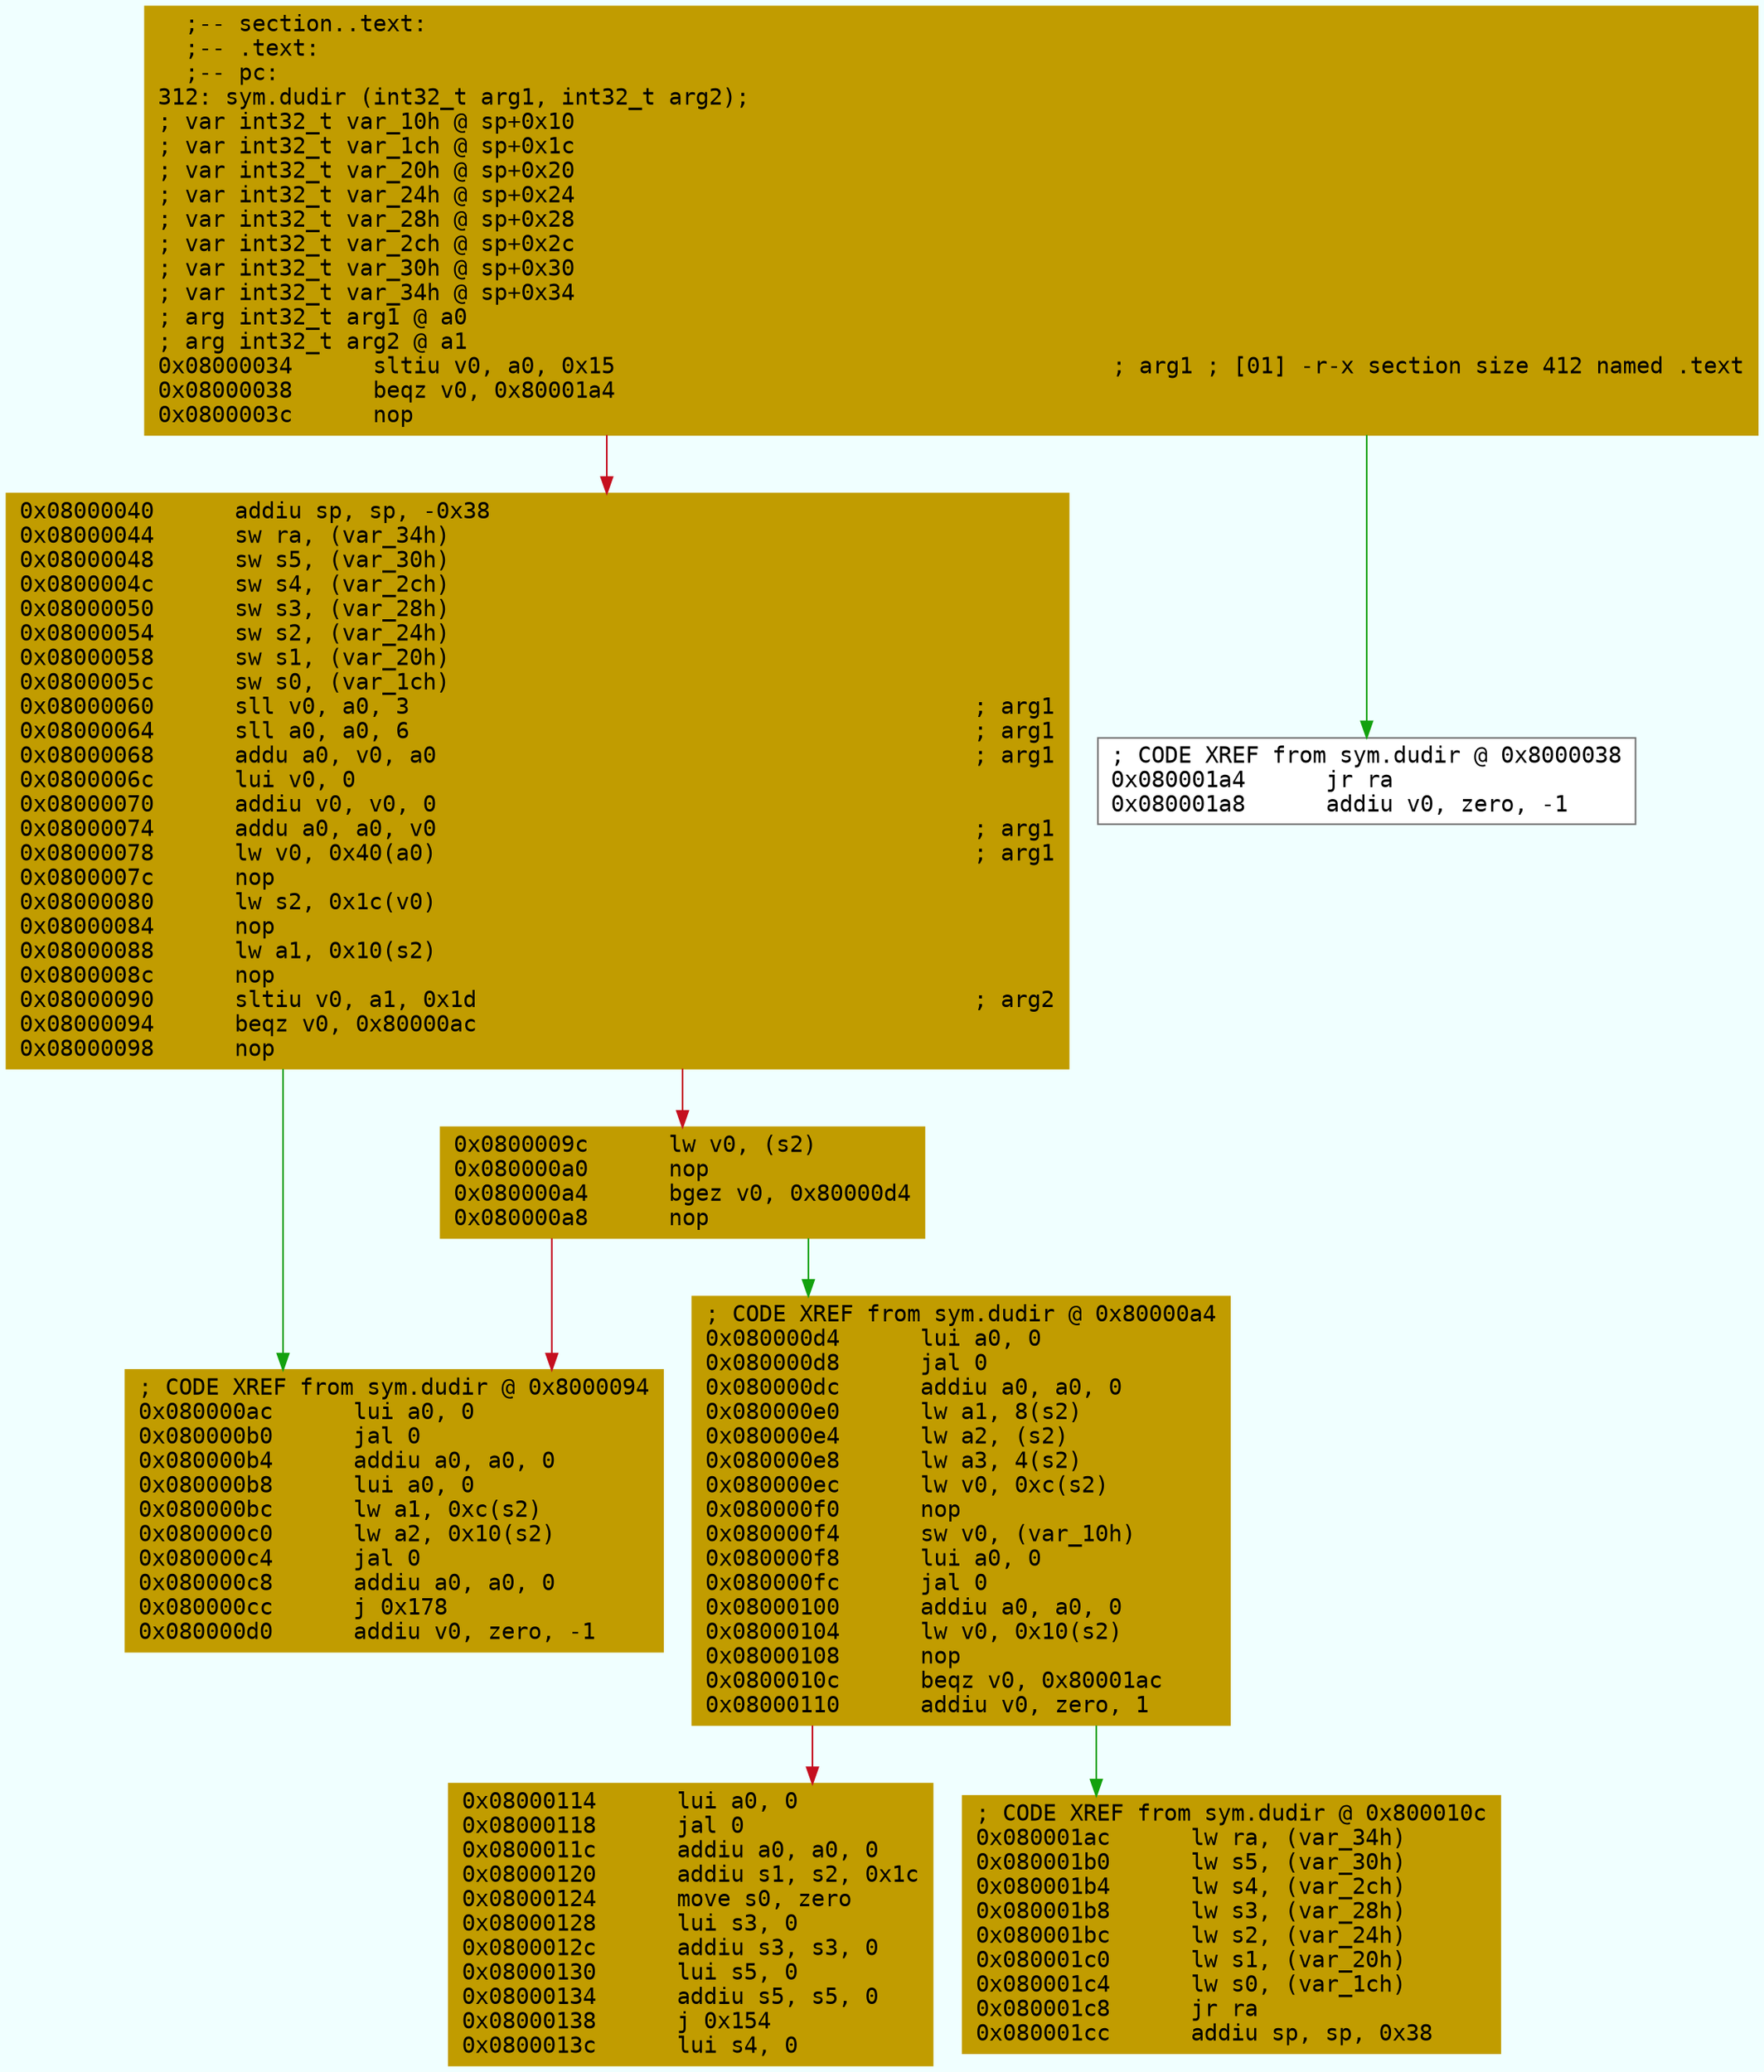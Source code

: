 digraph code {
	graph [bgcolor=azure fontsize=8 fontname="Courier" splines="ortho"];
	node [fillcolor=gray style=filled shape=box];
	edge [arrowhead="normal"];
	"0x08000034" [URL="sym.dudir/0x08000034", fillcolor="#c19c00",color="#c19c00", fontname="Courier",label="  ;-- section..text:\l  ;-- .text:\l  ;-- pc:\l312: sym.dudir (int32_t arg1, int32_t arg2);\l; var int32_t var_10h @ sp+0x10\l; var int32_t var_1ch @ sp+0x1c\l; var int32_t var_20h @ sp+0x20\l; var int32_t var_24h @ sp+0x24\l; var int32_t var_28h @ sp+0x28\l; var int32_t var_2ch @ sp+0x2c\l; var int32_t var_30h @ sp+0x30\l; var int32_t var_34h @ sp+0x34\l; arg int32_t arg1 @ a0\l; arg int32_t arg2 @ a1\l0x08000034      sltiu v0, a0, 0x15                                     ; arg1 ; [01] -r-x section size 412 named .text\l0x08000038      beqz v0, 0x80001a4\l0x0800003c      nop\l"]
	"0x08000040" [URL="sym.dudir/0x08000040", fillcolor="#c19c00",color="#c19c00", fontname="Courier",label="0x08000040      addiu sp, sp, -0x38\l0x08000044      sw ra, (var_34h)\l0x08000048      sw s5, (var_30h)\l0x0800004c      sw s4, (var_2ch)\l0x08000050      sw s3, (var_28h)\l0x08000054      sw s2, (var_24h)\l0x08000058      sw s1, (var_20h)\l0x0800005c      sw s0, (var_1ch)\l0x08000060      sll v0, a0, 3                                          ; arg1\l0x08000064      sll a0, a0, 6                                          ; arg1\l0x08000068      addu a0, v0, a0                                        ; arg1\l0x0800006c      lui v0, 0\l0x08000070      addiu v0, v0, 0\l0x08000074      addu a0, a0, v0                                        ; arg1\l0x08000078      lw v0, 0x40(a0)                                        ; arg1\l0x0800007c      nop\l0x08000080      lw s2, 0x1c(v0)\l0x08000084      nop\l0x08000088      lw a1, 0x10(s2)\l0x0800008c      nop\l0x08000090      sltiu v0, a1, 0x1d                                     ; arg2\l0x08000094      beqz v0, 0x80000ac\l0x08000098      nop\l"]
	"0x0800009c" [URL="sym.dudir/0x0800009c", fillcolor="#c19c00",color="#c19c00", fontname="Courier",label="0x0800009c      lw v0, (s2)\l0x080000a0      nop\l0x080000a4      bgez v0, 0x80000d4\l0x080000a8      nop\l"]
	"0x080000ac" [URL="sym.dudir/0x080000ac", fillcolor="#c19c00",color="#c19c00", fontname="Courier",label="; CODE XREF from sym.dudir @ 0x8000094\l0x080000ac      lui a0, 0\l0x080000b0      jal 0\l0x080000b4      addiu a0, a0, 0\l0x080000b8      lui a0, 0\l0x080000bc      lw a1, 0xc(s2)\l0x080000c0      lw a2, 0x10(s2)\l0x080000c4      jal 0\l0x080000c8      addiu a0, a0, 0\l0x080000cc      j 0x178\l0x080000d0      addiu v0, zero, -1\l"]
	"0x080000d4" [URL="sym.dudir/0x080000d4", fillcolor="#c19c00",color="#c19c00", fontname="Courier",label="; CODE XREF from sym.dudir @ 0x80000a4\l0x080000d4      lui a0, 0\l0x080000d8      jal 0\l0x080000dc      addiu a0, a0, 0\l0x080000e0      lw a1, 8(s2)\l0x080000e4      lw a2, (s2)\l0x080000e8      lw a3, 4(s2)\l0x080000ec      lw v0, 0xc(s2)\l0x080000f0      nop\l0x080000f4      sw v0, (var_10h)\l0x080000f8      lui a0, 0\l0x080000fc      jal 0\l0x08000100      addiu a0, a0, 0\l0x08000104      lw v0, 0x10(s2)\l0x08000108      nop\l0x0800010c      beqz v0, 0x80001ac\l0x08000110      addiu v0, zero, 1\l"]
	"0x08000114" [URL="sym.dudir/0x08000114", fillcolor="#c19c00",color="#c19c00", fontname="Courier",label="0x08000114      lui a0, 0\l0x08000118      jal 0\l0x0800011c      addiu a0, a0, 0\l0x08000120      addiu s1, s2, 0x1c\l0x08000124      move s0, zero\l0x08000128      lui s3, 0\l0x0800012c      addiu s3, s3, 0\l0x08000130      lui s5, 0\l0x08000134      addiu s5, s5, 0\l0x08000138      j 0x154\l0x0800013c      lui s4, 0\l"]
	"0x080001a4" [URL="sym.dudir/0x080001a4", fillcolor="white",color="#767676", fontname="Courier",label="; CODE XREF from sym.dudir @ 0x8000038\l0x080001a4      jr ra\l0x080001a8      addiu v0, zero, -1\l"]
	"0x080001ac" [URL="sym.dudir/0x080001ac", fillcolor="#c19c00",color="#c19c00", fontname="Courier",label="; CODE XREF from sym.dudir @ 0x800010c\l0x080001ac      lw ra, (var_34h)\l0x080001b0      lw s5, (var_30h)\l0x080001b4      lw s4, (var_2ch)\l0x080001b8      lw s3, (var_28h)\l0x080001bc      lw s2, (var_24h)\l0x080001c0      lw s1, (var_20h)\l0x080001c4      lw s0, (var_1ch)\l0x080001c8      jr ra\l0x080001cc      addiu sp, sp, 0x38\l"]
        "0x08000034" -> "0x080001a4" [color="#13a10e"];
        "0x08000034" -> "0x08000040" [color="#c50f1f"];
        "0x08000040" -> "0x080000ac" [color="#13a10e"];
        "0x08000040" -> "0x0800009c" [color="#c50f1f"];
        "0x0800009c" -> "0x080000d4" [color="#13a10e"];
        "0x0800009c" -> "0x080000ac" [color="#c50f1f"];
        "0x080000d4" -> "0x080001ac" [color="#13a10e"];
        "0x080000d4" -> "0x08000114" [color="#c50f1f"];
}
